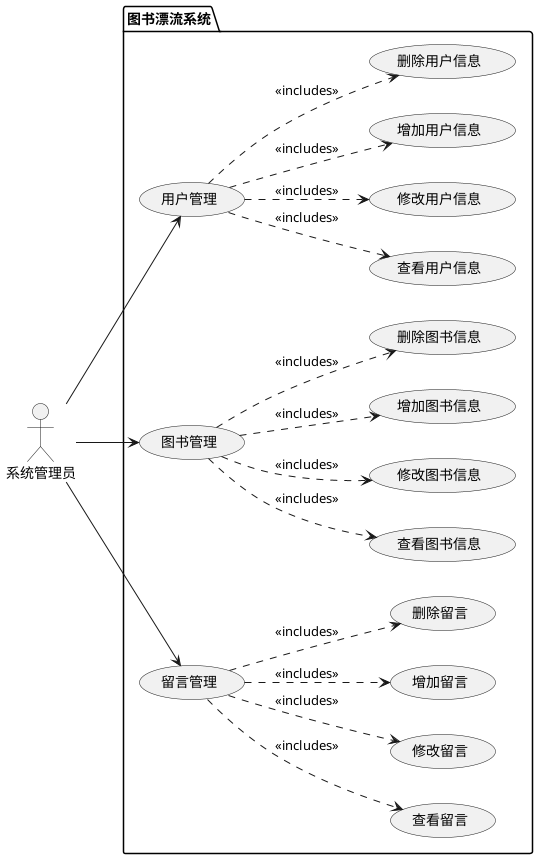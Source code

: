@startuml
left to right direction
actor 系统管理员

package "图书漂流系统" {
    ' 定义主要的管理功能用例
    usecase "用户管理" as UM
    usecase "图书管理" as BM
    usecase "留言管理" as MM

    ' 定义具体的子用例
    usecase "查看用户信息" as U1
    usecase "修改用户信息" as U2
    usecase "增加用户信息" as U3
    usecase "删除用户信息" as U4

    usecase "查看图书信息" as B1
    usecase "修改图书信息" as B2
    usecase "增加图书信息" as B3
    usecase "删除图书信息" as B4

    usecase "查看留言" as M1
    usecase "修改留言" as M2
    usecase "增加留言" as M3
    usecase "删除留言" as M4

    ' 建立父用例与子用例的关系
    UM ..> U1 : <<includes>>
    UM ..> U2 : <<includes>>
    UM ..> U3 : <<includes>>
    UM ..> U4 : <<includes>>

    BM ..> B1 : <<includes>>
    BM ..> B2 : <<includes>>
    BM ..> B3 : <<includes>>
    BM ..> B4 : <<includes>>

    MM ..> M1 : <<includes>>
    MM ..> M2 : <<includes>>
    MM ..> M3 : <<includes>>
    MM ..> M4 : <<includes>>

    ' 系统管理员与主要功能的关系
    系统管理员 --> UM
    系统管理员 --> BM
    系统管理员 --> MM
}

@enduml
